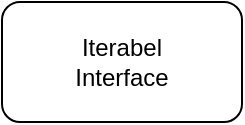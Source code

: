 <mxfile version="20.2.2" type="device"><diagram id="C5RBs43oDa-KdzZeNtuy" name="Page-1"><mxGraphModel dx="793" dy="589" grid="1" gridSize="10" guides="1" tooltips="1" connect="1" arrows="1" fold="1" page="1" pageScale="1" pageWidth="827" pageHeight="1169" math="0" shadow="0"><root><mxCell id="WIyWlLk6GJQsqaUBKTNV-0"/><mxCell id="WIyWlLk6GJQsqaUBKTNV-1" parent="WIyWlLk6GJQsqaUBKTNV-0"/><mxCell id="3wAKX_0BZpS2E1Lxp7oI-0" value="Iterabel&lt;br&gt;Interface" style="rounded=1;whiteSpace=wrap;html=1;" vertex="1" parent="WIyWlLk6GJQsqaUBKTNV-1"><mxGeometry x="190" y="160" width="120" height="60" as="geometry"/></mxCell></root></mxGraphModel></diagram></mxfile>